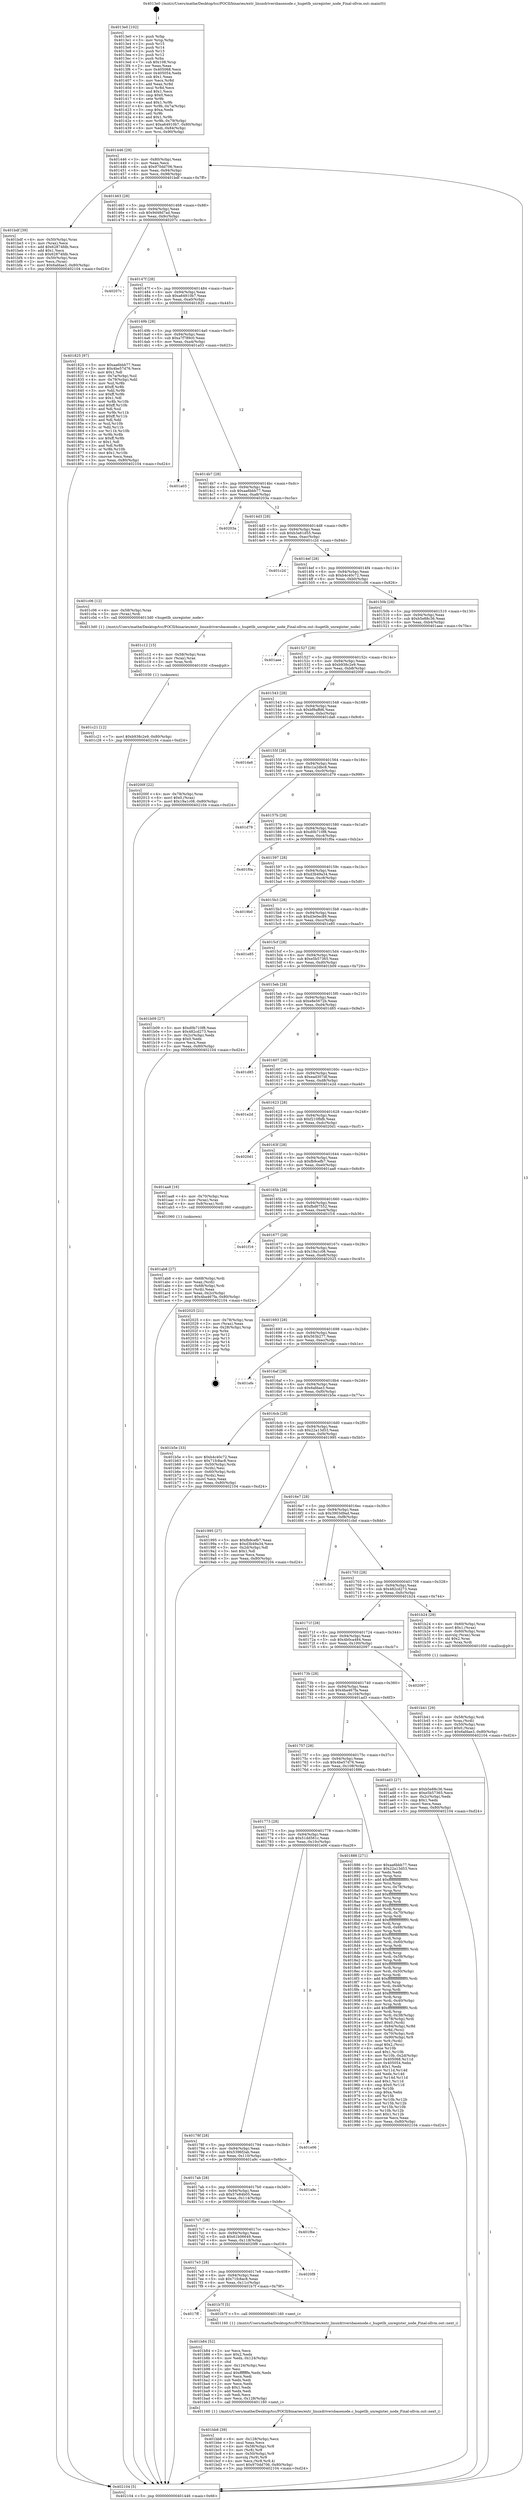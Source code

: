 digraph "0x4013e0" {
  label = "0x4013e0 (/mnt/c/Users/mathe/Desktop/tcc/POCII/binaries/extr_linuxdriversbasenode.c_hugetlb_unregister_node_Final-ollvm.out::main(0))"
  labelloc = "t"
  node[shape=record]

  Entry [label="",width=0.3,height=0.3,shape=circle,fillcolor=black,style=filled]
  "0x401446" [label="{
     0x401446 [29]\l
     | [instrs]\l
     &nbsp;&nbsp;0x401446 \<+3\>: mov -0x80(%rbp),%eax\l
     &nbsp;&nbsp;0x401449 \<+2\>: mov %eax,%ecx\l
     &nbsp;&nbsp;0x40144b \<+6\>: sub $0x970dd706,%ecx\l
     &nbsp;&nbsp;0x401451 \<+6\>: mov %eax,-0x94(%rbp)\l
     &nbsp;&nbsp;0x401457 \<+6\>: mov %ecx,-0x98(%rbp)\l
     &nbsp;&nbsp;0x40145d \<+6\>: je 0000000000401bdf \<main+0x7ff\>\l
  }"]
  "0x401bdf" [label="{
     0x401bdf [39]\l
     | [instrs]\l
     &nbsp;&nbsp;0x401bdf \<+4\>: mov -0x50(%rbp),%rax\l
     &nbsp;&nbsp;0x401be3 \<+2\>: mov (%rax),%ecx\l
     &nbsp;&nbsp;0x401be5 \<+6\>: add $0x62874fdb,%ecx\l
     &nbsp;&nbsp;0x401beb \<+3\>: add $0x1,%ecx\l
     &nbsp;&nbsp;0x401bee \<+6\>: sub $0x62874fdb,%ecx\l
     &nbsp;&nbsp;0x401bf4 \<+4\>: mov -0x50(%rbp),%rax\l
     &nbsp;&nbsp;0x401bf8 \<+2\>: mov %ecx,(%rax)\l
     &nbsp;&nbsp;0x401bfa \<+7\>: movl $0x6afdae3,-0x80(%rbp)\l
     &nbsp;&nbsp;0x401c01 \<+5\>: jmp 0000000000402104 \<main+0xd24\>\l
  }"]
  "0x401463" [label="{
     0x401463 [28]\l
     | [instrs]\l
     &nbsp;&nbsp;0x401463 \<+5\>: jmp 0000000000401468 \<main+0x88\>\l
     &nbsp;&nbsp;0x401468 \<+6\>: mov -0x94(%rbp),%eax\l
     &nbsp;&nbsp;0x40146e \<+5\>: sub $0x9d48d7ad,%eax\l
     &nbsp;&nbsp;0x401473 \<+6\>: mov %eax,-0x9c(%rbp)\l
     &nbsp;&nbsp;0x401479 \<+6\>: je 000000000040207c \<main+0xc9c\>\l
  }"]
  Exit [label="",width=0.3,height=0.3,shape=circle,fillcolor=black,style=filled,peripheries=2]
  "0x40207c" [label="{
     0x40207c\l
  }", style=dashed]
  "0x40147f" [label="{
     0x40147f [28]\l
     | [instrs]\l
     &nbsp;&nbsp;0x40147f \<+5\>: jmp 0000000000401484 \<main+0xa4\>\l
     &nbsp;&nbsp;0x401484 \<+6\>: mov -0x94(%rbp),%eax\l
     &nbsp;&nbsp;0x40148a \<+5\>: sub $0xa64910b7,%eax\l
     &nbsp;&nbsp;0x40148f \<+6\>: mov %eax,-0xa0(%rbp)\l
     &nbsp;&nbsp;0x401495 \<+6\>: je 0000000000401825 \<main+0x445\>\l
  }"]
  "0x401c21" [label="{
     0x401c21 [12]\l
     | [instrs]\l
     &nbsp;&nbsp;0x401c21 \<+7\>: movl $0xb938c2e9,-0x80(%rbp)\l
     &nbsp;&nbsp;0x401c28 \<+5\>: jmp 0000000000402104 \<main+0xd24\>\l
  }"]
  "0x401825" [label="{
     0x401825 [97]\l
     | [instrs]\l
     &nbsp;&nbsp;0x401825 \<+5\>: mov $0xaa6bbb77,%eax\l
     &nbsp;&nbsp;0x40182a \<+5\>: mov $0x4be57d76,%ecx\l
     &nbsp;&nbsp;0x40182f \<+2\>: mov $0x1,%dl\l
     &nbsp;&nbsp;0x401831 \<+4\>: mov -0x7a(%rbp),%sil\l
     &nbsp;&nbsp;0x401835 \<+4\>: mov -0x79(%rbp),%dil\l
     &nbsp;&nbsp;0x401839 \<+3\>: mov %sil,%r8b\l
     &nbsp;&nbsp;0x40183c \<+4\>: xor $0xff,%r8b\l
     &nbsp;&nbsp;0x401840 \<+3\>: mov %dil,%r9b\l
     &nbsp;&nbsp;0x401843 \<+4\>: xor $0xff,%r9b\l
     &nbsp;&nbsp;0x401847 \<+3\>: xor $0x1,%dl\l
     &nbsp;&nbsp;0x40184a \<+3\>: mov %r8b,%r10b\l
     &nbsp;&nbsp;0x40184d \<+4\>: and $0xff,%r10b\l
     &nbsp;&nbsp;0x401851 \<+3\>: and %dl,%sil\l
     &nbsp;&nbsp;0x401854 \<+3\>: mov %r9b,%r11b\l
     &nbsp;&nbsp;0x401857 \<+4\>: and $0xff,%r11b\l
     &nbsp;&nbsp;0x40185b \<+3\>: and %dl,%dil\l
     &nbsp;&nbsp;0x40185e \<+3\>: or %sil,%r10b\l
     &nbsp;&nbsp;0x401861 \<+3\>: or %dil,%r11b\l
     &nbsp;&nbsp;0x401864 \<+3\>: xor %r11b,%r10b\l
     &nbsp;&nbsp;0x401867 \<+3\>: or %r9b,%r8b\l
     &nbsp;&nbsp;0x40186a \<+4\>: xor $0xff,%r8b\l
     &nbsp;&nbsp;0x40186e \<+3\>: or $0x1,%dl\l
     &nbsp;&nbsp;0x401871 \<+3\>: and %dl,%r8b\l
     &nbsp;&nbsp;0x401874 \<+3\>: or %r8b,%r10b\l
     &nbsp;&nbsp;0x401877 \<+4\>: test $0x1,%r10b\l
     &nbsp;&nbsp;0x40187b \<+3\>: cmovne %ecx,%eax\l
     &nbsp;&nbsp;0x40187e \<+3\>: mov %eax,-0x80(%rbp)\l
     &nbsp;&nbsp;0x401881 \<+5\>: jmp 0000000000402104 \<main+0xd24\>\l
  }"]
  "0x40149b" [label="{
     0x40149b [28]\l
     | [instrs]\l
     &nbsp;&nbsp;0x40149b \<+5\>: jmp 00000000004014a0 \<main+0xc0\>\l
     &nbsp;&nbsp;0x4014a0 \<+6\>: mov -0x94(%rbp),%eax\l
     &nbsp;&nbsp;0x4014a6 \<+5\>: sub $0xa7f789c0,%eax\l
     &nbsp;&nbsp;0x4014ab \<+6\>: mov %eax,-0xa4(%rbp)\l
     &nbsp;&nbsp;0x4014b1 \<+6\>: je 0000000000401a03 \<main+0x623\>\l
  }"]
  "0x402104" [label="{
     0x402104 [5]\l
     | [instrs]\l
     &nbsp;&nbsp;0x402104 \<+5\>: jmp 0000000000401446 \<main+0x66\>\l
  }"]
  "0x4013e0" [label="{
     0x4013e0 [102]\l
     | [instrs]\l
     &nbsp;&nbsp;0x4013e0 \<+1\>: push %rbp\l
     &nbsp;&nbsp;0x4013e1 \<+3\>: mov %rsp,%rbp\l
     &nbsp;&nbsp;0x4013e4 \<+2\>: push %r15\l
     &nbsp;&nbsp;0x4013e6 \<+2\>: push %r14\l
     &nbsp;&nbsp;0x4013e8 \<+2\>: push %r13\l
     &nbsp;&nbsp;0x4013ea \<+2\>: push %r12\l
     &nbsp;&nbsp;0x4013ec \<+1\>: push %rbx\l
     &nbsp;&nbsp;0x4013ed \<+7\>: sub $0x108,%rsp\l
     &nbsp;&nbsp;0x4013f4 \<+2\>: xor %eax,%eax\l
     &nbsp;&nbsp;0x4013f6 \<+7\>: mov 0x405068,%ecx\l
     &nbsp;&nbsp;0x4013fd \<+7\>: mov 0x405054,%edx\l
     &nbsp;&nbsp;0x401404 \<+3\>: sub $0x1,%eax\l
     &nbsp;&nbsp;0x401407 \<+3\>: mov %ecx,%r8d\l
     &nbsp;&nbsp;0x40140a \<+3\>: add %eax,%r8d\l
     &nbsp;&nbsp;0x40140d \<+4\>: imul %r8d,%ecx\l
     &nbsp;&nbsp;0x401411 \<+3\>: and $0x1,%ecx\l
     &nbsp;&nbsp;0x401414 \<+3\>: cmp $0x0,%ecx\l
     &nbsp;&nbsp;0x401417 \<+4\>: sete %r9b\l
     &nbsp;&nbsp;0x40141b \<+4\>: and $0x1,%r9b\l
     &nbsp;&nbsp;0x40141f \<+4\>: mov %r9b,-0x7a(%rbp)\l
     &nbsp;&nbsp;0x401423 \<+3\>: cmp $0xa,%edx\l
     &nbsp;&nbsp;0x401426 \<+4\>: setl %r9b\l
     &nbsp;&nbsp;0x40142a \<+4\>: and $0x1,%r9b\l
     &nbsp;&nbsp;0x40142e \<+4\>: mov %r9b,-0x79(%rbp)\l
     &nbsp;&nbsp;0x401432 \<+7\>: movl $0xa64910b7,-0x80(%rbp)\l
     &nbsp;&nbsp;0x401439 \<+6\>: mov %edi,-0x84(%rbp)\l
     &nbsp;&nbsp;0x40143f \<+7\>: mov %rsi,-0x90(%rbp)\l
  }"]
  "0x401c12" [label="{
     0x401c12 [15]\l
     | [instrs]\l
     &nbsp;&nbsp;0x401c12 \<+4\>: mov -0x58(%rbp),%rax\l
     &nbsp;&nbsp;0x401c16 \<+3\>: mov (%rax),%rax\l
     &nbsp;&nbsp;0x401c19 \<+3\>: mov %rax,%rdi\l
     &nbsp;&nbsp;0x401c1c \<+5\>: call 0000000000401030 \<free@plt\>\l
     | [calls]\l
     &nbsp;&nbsp;0x401030 \{1\} (unknown)\l
  }"]
  "0x401a03" [label="{
     0x401a03\l
  }", style=dashed]
  "0x4014b7" [label="{
     0x4014b7 [28]\l
     | [instrs]\l
     &nbsp;&nbsp;0x4014b7 \<+5\>: jmp 00000000004014bc \<main+0xdc\>\l
     &nbsp;&nbsp;0x4014bc \<+6\>: mov -0x94(%rbp),%eax\l
     &nbsp;&nbsp;0x4014c2 \<+5\>: sub $0xaa6bbb77,%eax\l
     &nbsp;&nbsp;0x4014c7 \<+6\>: mov %eax,-0xa8(%rbp)\l
     &nbsp;&nbsp;0x4014cd \<+6\>: je 000000000040203a \<main+0xc5a\>\l
  }"]
  "0x401bb8" [label="{
     0x401bb8 [39]\l
     | [instrs]\l
     &nbsp;&nbsp;0x401bb8 \<+6\>: mov -0x128(%rbp),%ecx\l
     &nbsp;&nbsp;0x401bbe \<+3\>: imul %eax,%ecx\l
     &nbsp;&nbsp;0x401bc1 \<+4\>: mov -0x58(%rbp),%r8\l
     &nbsp;&nbsp;0x401bc5 \<+3\>: mov (%r8),%r8\l
     &nbsp;&nbsp;0x401bc8 \<+4\>: mov -0x50(%rbp),%r9\l
     &nbsp;&nbsp;0x401bcc \<+3\>: movslq (%r9),%r9\l
     &nbsp;&nbsp;0x401bcf \<+4\>: mov %ecx,(%r8,%r9,4)\l
     &nbsp;&nbsp;0x401bd3 \<+7\>: movl $0x970dd706,-0x80(%rbp)\l
     &nbsp;&nbsp;0x401bda \<+5\>: jmp 0000000000402104 \<main+0xd24\>\l
  }"]
  "0x40203a" [label="{
     0x40203a\l
  }", style=dashed]
  "0x4014d3" [label="{
     0x4014d3 [28]\l
     | [instrs]\l
     &nbsp;&nbsp;0x4014d3 \<+5\>: jmp 00000000004014d8 \<main+0xf8\>\l
     &nbsp;&nbsp;0x4014d8 \<+6\>: mov -0x94(%rbp),%eax\l
     &nbsp;&nbsp;0x4014de \<+5\>: sub $0xb3a61d55,%eax\l
     &nbsp;&nbsp;0x4014e3 \<+6\>: mov %eax,-0xac(%rbp)\l
     &nbsp;&nbsp;0x4014e9 \<+6\>: je 0000000000401c2d \<main+0x84d\>\l
  }"]
  "0x401b84" [label="{
     0x401b84 [52]\l
     | [instrs]\l
     &nbsp;&nbsp;0x401b84 \<+2\>: xor %ecx,%ecx\l
     &nbsp;&nbsp;0x401b86 \<+5\>: mov $0x2,%edx\l
     &nbsp;&nbsp;0x401b8b \<+6\>: mov %edx,-0x124(%rbp)\l
     &nbsp;&nbsp;0x401b91 \<+1\>: cltd\l
     &nbsp;&nbsp;0x401b92 \<+6\>: mov -0x124(%rbp),%esi\l
     &nbsp;&nbsp;0x401b98 \<+2\>: idiv %esi\l
     &nbsp;&nbsp;0x401b9a \<+6\>: imul $0xfffffffe,%edx,%edx\l
     &nbsp;&nbsp;0x401ba0 \<+2\>: mov %ecx,%edi\l
     &nbsp;&nbsp;0x401ba2 \<+2\>: sub %edx,%edi\l
     &nbsp;&nbsp;0x401ba4 \<+2\>: mov %ecx,%edx\l
     &nbsp;&nbsp;0x401ba6 \<+3\>: sub $0x1,%edx\l
     &nbsp;&nbsp;0x401ba9 \<+2\>: add %edx,%edi\l
     &nbsp;&nbsp;0x401bab \<+2\>: sub %edi,%ecx\l
     &nbsp;&nbsp;0x401bad \<+6\>: mov %ecx,-0x128(%rbp)\l
     &nbsp;&nbsp;0x401bb3 \<+5\>: call 0000000000401160 \<next_i\>\l
     | [calls]\l
     &nbsp;&nbsp;0x401160 \{1\} (/mnt/c/Users/mathe/Desktop/tcc/POCII/binaries/extr_linuxdriversbasenode.c_hugetlb_unregister_node_Final-ollvm.out::next_i)\l
  }"]
  "0x401c2d" [label="{
     0x401c2d\l
  }", style=dashed]
  "0x4014ef" [label="{
     0x4014ef [28]\l
     | [instrs]\l
     &nbsp;&nbsp;0x4014ef \<+5\>: jmp 00000000004014f4 \<main+0x114\>\l
     &nbsp;&nbsp;0x4014f4 \<+6\>: mov -0x94(%rbp),%eax\l
     &nbsp;&nbsp;0x4014fa \<+5\>: sub $0xb4c40c72,%eax\l
     &nbsp;&nbsp;0x4014ff \<+6\>: mov %eax,-0xb0(%rbp)\l
     &nbsp;&nbsp;0x401505 \<+6\>: je 0000000000401c06 \<main+0x826\>\l
  }"]
  "0x4017ff" [label="{
     0x4017ff\l
  }", style=dashed]
  "0x401c06" [label="{
     0x401c06 [12]\l
     | [instrs]\l
     &nbsp;&nbsp;0x401c06 \<+4\>: mov -0x58(%rbp),%rax\l
     &nbsp;&nbsp;0x401c0a \<+3\>: mov (%rax),%rdi\l
     &nbsp;&nbsp;0x401c0d \<+5\>: call 00000000004013d0 \<hugetlb_unregister_node\>\l
     | [calls]\l
     &nbsp;&nbsp;0x4013d0 \{1\} (/mnt/c/Users/mathe/Desktop/tcc/POCII/binaries/extr_linuxdriversbasenode.c_hugetlb_unregister_node_Final-ollvm.out::hugetlb_unregister_node)\l
  }"]
  "0x40150b" [label="{
     0x40150b [28]\l
     | [instrs]\l
     &nbsp;&nbsp;0x40150b \<+5\>: jmp 0000000000401510 \<main+0x130\>\l
     &nbsp;&nbsp;0x401510 \<+6\>: mov -0x94(%rbp),%eax\l
     &nbsp;&nbsp;0x401516 \<+5\>: sub $0xb5e88c36,%eax\l
     &nbsp;&nbsp;0x40151b \<+6\>: mov %eax,-0xb4(%rbp)\l
     &nbsp;&nbsp;0x401521 \<+6\>: je 0000000000401aee \<main+0x70e\>\l
  }"]
  "0x401b7f" [label="{
     0x401b7f [5]\l
     | [instrs]\l
     &nbsp;&nbsp;0x401b7f \<+5\>: call 0000000000401160 \<next_i\>\l
     | [calls]\l
     &nbsp;&nbsp;0x401160 \{1\} (/mnt/c/Users/mathe/Desktop/tcc/POCII/binaries/extr_linuxdriversbasenode.c_hugetlb_unregister_node_Final-ollvm.out::next_i)\l
  }"]
  "0x401aee" [label="{
     0x401aee\l
  }", style=dashed]
  "0x401527" [label="{
     0x401527 [28]\l
     | [instrs]\l
     &nbsp;&nbsp;0x401527 \<+5\>: jmp 000000000040152c \<main+0x14c\>\l
     &nbsp;&nbsp;0x40152c \<+6\>: mov -0x94(%rbp),%eax\l
     &nbsp;&nbsp;0x401532 \<+5\>: sub $0xb938c2e9,%eax\l
     &nbsp;&nbsp;0x401537 \<+6\>: mov %eax,-0xb8(%rbp)\l
     &nbsp;&nbsp;0x40153d \<+6\>: je 000000000040200f \<main+0xc2f\>\l
  }"]
  "0x4017e3" [label="{
     0x4017e3 [28]\l
     | [instrs]\l
     &nbsp;&nbsp;0x4017e3 \<+5\>: jmp 00000000004017e8 \<main+0x408\>\l
     &nbsp;&nbsp;0x4017e8 \<+6\>: mov -0x94(%rbp),%eax\l
     &nbsp;&nbsp;0x4017ee \<+5\>: sub $0x71fc8ac8,%eax\l
     &nbsp;&nbsp;0x4017f3 \<+6\>: mov %eax,-0x11c(%rbp)\l
     &nbsp;&nbsp;0x4017f9 \<+6\>: je 0000000000401b7f \<main+0x79f\>\l
  }"]
  "0x40200f" [label="{
     0x40200f [22]\l
     | [instrs]\l
     &nbsp;&nbsp;0x40200f \<+4\>: mov -0x78(%rbp),%rax\l
     &nbsp;&nbsp;0x402013 \<+6\>: movl $0x0,(%rax)\l
     &nbsp;&nbsp;0x402019 \<+7\>: movl $0x19a1c08,-0x80(%rbp)\l
     &nbsp;&nbsp;0x402020 \<+5\>: jmp 0000000000402104 \<main+0xd24\>\l
  }"]
  "0x401543" [label="{
     0x401543 [28]\l
     | [instrs]\l
     &nbsp;&nbsp;0x401543 \<+5\>: jmp 0000000000401548 \<main+0x168\>\l
     &nbsp;&nbsp;0x401548 \<+6\>: mov -0x94(%rbp),%eax\l
     &nbsp;&nbsp;0x40154e \<+5\>: sub $0xbf9affd6,%eax\l
     &nbsp;&nbsp;0x401553 \<+6\>: mov %eax,-0xbc(%rbp)\l
     &nbsp;&nbsp;0x401559 \<+6\>: je 0000000000401da6 \<main+0x9c6\>\l
  }"]
  "0x4020f8" [label="{
     0x4020f8\l
  }", style=dashed]
  "0x401da6" [label="{
     0x401da6\l
  }", style=dashed]
  "0x40155f" [label="{
     0x40155f [28]\l
     | [instrs]\l
     &nbsp;&nbsp;0x40155f \<+5\>: jmp 0000000000401564 \<main+0x184\>\l
     &nbsp;&nbsp;0x401564 \<+6\>: mov -0x94(%rbp),%eax\l
     &nbsp;&nbsp;0x40156a \<+5\>: sub $0xc1a2dbc8,%eax\l
     &nbsp;&nbsp;0x40156f \<+6\>: mov %eax,-0xc0(%rbp)\l
     &nbsp;&nbsp;0x401575 \<+6\>: je 0000000000401d79 \<main+0x999\>\l
  }"]
  "0x4017c7" [label="{
     0x4017c7 [28]\l
     | [instrs]\l
     &nbsp;&nbsp;0x4017c7 \<+5\>: jmp 00000000004017cc \<main+0x3ec\>\l
     &nbsp;&nbsp;0x4017cc \<+6\>: mov -0x94(%rbp),%eax\l
     &nbsp;&nbsp;0x4017d2 \<+5\>: sub $0x61b06649,%eax\l
     &nbsp;&nbsp;0x4017d7 \<+6\>: mov %eax,-0x118(%rbp)\l
     &nbsp;&nbsp;0x4017dd \<+6\>: je 00000000004020f8 \<main+0xd18\>\l
  }"]
  "0x401d79" [label="{
     0x401d79\l
  }", style=dashed]
  "0x40157b" [label="{
     0x40157b [28]\l
     | [instrs]\l
     &nbsp;&nbsp;0x40157b \<+5\>: jmp 0000000000401580 \<main+0x1a0\>\l
     &nbsp;&nbsp;0x401580 \<+6\>: mov -0x94(%rbp),%eax\l
     &nbsp;&nbsp;0x401586 \<+5\>: sub $0xd0b710f8,%eax\l
     &nbsp;&nbsp;0x40158b \<+6\>: mov %eax,-0xc4(%rbp)\l
     &nbsp;&nbsp;0x401591 \<+6\>: je 0000000000401f0a \<main+0xb2a\>\l
  }"]
  "0x401f6e" [label="{
     0x401f6e\l
  }", style=dashed]
  "0x401f0a" [label="{
     0x401f0a\l
  }", style=dashed]
  "0x401597" [label="{
     0x401597 [28]\l
     | [instrs]\l
     &nbsp;&nbsp;0x401597 \<+5\>: jmp 000000000040159c \<main+0x1bc\>\l
     &nbsp;&nbsp;0x40159c \<+6\>: mov -0x94(%rbp),%eax\l
     &nbsp;&nbsp;0x4015a2 \<+5\>: sub $0xd3b49a34,%eax\l
     &nbsp;&nbsp;0x4015a7 \<+6\>: mov %eax,-0xc8(%rbp)\l
     &nbsp;&nbsp;0x4015ad \<+6\>: je 00000000004019b0 \<main+0x5d0\>\l
  }"]
  "0x4017ab" [label="{
     0x4017ab [28]\l
     | [instrs]\l
     &nbsp;&nbsp;0x4017ab \<+5\>: jmp 00000000004017b0 \<main+0x3d0\>\l
     &nbsp;&nbsp;0x4017b0 \<+6\>: mov -0x94(%rbp),%eax\l
     &nbsp;&nbsp;0x4017b6 \<+5\>: sub $0x57e84b05,%eax\l
     &nbsp;&nbsp;0x4017bb \<+6\>: mov %eax,-0x114(%rbp)\l
     &nbsp;&nbsp;0x4017c1 \<+6\>: je 0000000000401f6e \<main+0xb8e\>\l
  }"]
  "0x4019b0" [label="{
     0x4019b0\l
  }", style=dashed]
  "0x4015b3" [label="{
     0x4015b3 [28]\l
     | [instrs]\l
     &nbsp;&nbsp;0x4015b3 \<+5\>: jmp 00000000004015b8 \<main+0x1d8\>\l
     &nbsp;&nbsp;0x4015b8 \<+6\>: mov -0x94(%rbp),%eax\l
     &nbsp;&nbsp;0x4015be \<+5\>: sub $0xd3e0ec89,%eax\l
     &nbsp;&nbsp;0x4015c3 \<+6\>: mov %eax,-0xcc(%rbp)\l
     &nbsp;&nbsp;0x4015c9 \<+6\>: je 0000000000401e85 \<main+0xaa5\>\l
  }"]
  "0x401a9c" [label="{
     0x401a9c\l
  }", style=dashed]
  "0x401e85" [label="{
     0x401e85\l
  }", style=dashed]
  "0x4015cf" [label="{
     0x4015cf [28]\l
     | [instrs]\l
     &nbsp;&nbsp;0x4015cf \<+5\>: jmp 00000000004015d4 \<main+0x1f4\>\l
     &nbsp;&nbsp;0x4015d4 \<+6\>: mov -0x94(%rbp),%eax\l
     &nbsp;&nbsp;0x4015da \<+5\>: sub $0xe5b57365,%eax\l
     &nbsp;&nbsp;0x4015df \<+6\>: mov %eax,-0xd0(%rbp)\l
     &nbsp;&nbsp;0x4015e5 \<+6\>: je 0000000000401b09 \<main+0x729\>\l
  }"]
  "0x40178f" [label="{
     0x40178f [28]\l
     | [instrs]\l
     &nbsp;&nbsp;0x40178f \<+5\>: jmp 0000000000401794 \<main+0x3b4\>\l
     &nbsp;&nbsp;0x401794 \<+6\>: mov -0x94(%rbp),%eax\l
     &nbsp;&nbsp;0x40179a \<+5\>: sub $0x5396f2ab,%eax\l
     &nbsp;&nbsp;0x40179f \<+6\>: mov %eax,-0x110(%rbp)\l
     &nbsp;&nbsp;0x4017a5 \<+6\>: je 0000000000401a9c \<main+0x6bc\>\l
  }"]
  "0x401b09" [label="{
     0x401b09 [27]\l
     | [instrs]\l
     &nbsp;&nbsp;0x401b09 \<+5\>: mov $0xd0b710f8,%eax\l
     &nbsp;&nbsp;0x401b0e \<+5\>: mov $0x482cd273,%ecx\l
     &nbsp;&nbsp;0x401b13 \<+3\>: mov -0x2c(%rbp),%edx\l
     &nbsp;&nbsp;0x401b16 \<+3\>: cmp $0x0,%edx\l
     &nbsp;&nbsp;0x401b19 \<+3\>: cmove %ecx,%eax\l
     &nbsp;&nbsp;0x401b1c \<+3\>: mov %eax,-0x80(%rbp)\l
     &nbsp;&nbsp;0x401b1f \<+5\>: jmp 0000000000402104 \<main+0xd24\>\l
  }"]
  "0x4015eb" [label="{
     0x4015eb [28]\l
     | [instrs]\l
     &nbsp;&nbsp;0x4015eb \<+5\>: jmp 00000000004015f0 \<main+0x210\>\l
     &nbsp;&nbsp;0x4015f0 \<+6\>: mov -0x94(%rbp),%eax\l
     &nbsp;&nbsp;0x4015f6 \<+5\>: sub $0xe8e5672b,%eax\l
     &nbsp;&nbsp;0x4015fb \<+6\>: mov %eax,-0xd4(%rbp)\l
     &nbsp;&nbsp;0x401601 \<+6\>: je 0000000000401d85 \<main+0x9a5\>\l
  }"]
  "0x401e06" [label="{
     0x401e06\l
  }", style=dashed]
  "0x401d85" [label="{
     0x401d85\l
  }", style=dashed]
  "0x401607" [label="{
     0x401607 [28]\l
     | [instrs]\l
     &nbsp;&nbsp;0x401607 \<+5\>: jmp 000000000040160c \<main+0x22c\>\l
     &nbsp;&nbsp;0x40160c \<+6\>: mov -0x94(%rbp),%eax\l
     &nbsp;&nbsp;0x401612 \<+5\>: sub $0xead307df,%eax\l
     &nbsp;&nbsp;0x401617 \<+6\>: mov %eax,-0xd8(%rbp)\l
     &nbsp;&nbsp;0x40161d \<+6\>: je 0000000000401e2d \<main+0xa4d\>\l
  }"]
  "0x401b41" [label="{
     0x401b41 [29]\l
     | [instrs]\l
     &nbsp;&nbsp;0x401b41 \<+4\>: mov -0x58(%rbp),%rdi\l
     &nbsp;&nbsp;0x401b45 \<+3\>: mov %rax,(%rdi)\l
     &nbsp;&nbsp;0x401b48 \<+4\>: mov -0x50(%rbp),%rax\l
     &nbsp;&nbsp;0x401b4c \<+6\>: movl $0x0,(%rax)\l
     &nbsp;&nbsp;0x401b52 \<+7\>: movl $0x6afdae3,-0x80(%rbp)\l
     &nbsp;&nbsp;0x401b59 \<+5\>: jmp 0000000000402104 \<main+0xd24\>\l
  }"]
  "0x401e2d" [label="{
     0x401e2d\l
  }", style=dashed]
  "0x401623" [label="{
     0x401623 [28]\l
     | [instrs]\l
     &nbsp;&nbsp;0x401623 \<+5\>: jmp 0000000000401628 \<main+0x248\>\l
     &nbsp;&nbsp;0x401628 \<+6\>: mov -0x94(%rbp),%eax\l
     &nbsp;&nbsp;0x40162e \<+5\>: sub $0xf210fbfb,%eax\l
     &nbsp;&nbsp;0x401633 \<+6\>: mov %eax,-0xdc(%rbp)\l
     &nbsp;&nbsp;0x401639 \<+6\>: je 00000000004020d1 \<main+0xcf1\>\l
  }"]
  "0x401ab8" [label="{
     0x401ab8 [27]\l
     | [instrs]\l
     &nbsp;&nbsp;0x401ab8 \<+4\>: mov -0x68(%rbp),%rdi\l
     &nbsp;&nbsp;0x401abc \<+2\>: mov %eax,(%rdi)\l
     &nbsp;&nbsp;0x401abe \<+4\>: mov -0x68(%rbp),%rdi\l
     &nbsp;&nbsp;0x401ac2 \<+2\>: mov (%rdi),%eax\l
     &nbsp;&nbsp;0x401ac4 \<+3\>: mov %eax,-0x2c(%rbp)\l
     &nbsp;&nbsp;0x401ac7 \<+7\>: movl $0x4ba467fa,-0x80(%rbp)\l
     &nbsp;&nbsp;0x401ace \<+5\>: jmp 0000000000402104 \<main+0xd24\>\l
  }"]
  "0x4020d1" [label="{
     0x4020d1\l
  }", style=dashed]
  "0x40163f" [label="{
     0x40163f [28]\l
     | [instrs]\l
     &nbsp;&nbsp;0x40163f \<+5\>: jmp 0000000000401644 \<main+0x264\>\l
     &nbsp;&nbsp;0x401644 \<+6\>: mov -0x94(%rbp),%eax\l
     &nbsp;&nbsp;0x40164a \<+5\>: sub $0xfb9cefb7,%eax\l
     &nbsp;&nbsp;0x40164f \<+6\>: mov %eax,-0xe0(%rbp)\l
     &nbsp;&nbsp;0x401655 \<+6\>: je 0000000000401aa8 \<main+0x6c8\>\l
  }"]
  "0x401773" [label="{
     0x401773 [28]\l
     | [instrs]\l
     &nbsp;&nbsp;0x401773 \<+5\>: jmp 0000000000401778 \<main+0x398\>\l
     &nbsp;&nbsp;0x401778 \<+6\>: mov -0x94(%rbp),%eax\l
     &nbsp;&nbsp;0x40177e \<+5\>: sub $0x51dd561c,%eax\l
     &nbsp;&nbsp;0x401783 \<+6\>: mov %eax,-0x10c(%rbp)\l
     &nbsp;&nbsp;0x401789 \<+6\>: je 0000000000401e06 \<main+0xa26\>\l
  }"]
  "0x401aa8" [label="{
     0x401aa8 [16]\l
     | [instrs]\l
     &nbsp;&nbsp;0x401aa8 \<+4\>: mov -0x70(%rbp),%rax\l
     &nbsp;&nbsp;0x401aac \<+3\>: mov (%rax),%rax\l
     &nbsp;&nbsp;0x401aaf \<+4\>: mov 0x8(%rax),%rdi\l
     &nbsp;&nbsp;0x401ab3 \<+5\>: call 0000000000401060 \<atoi@plt\>\l
     | [calls]\l
     &nbsp;&nbsp;0x401060 \{1\} (unknown)\l
  }"]
  "0x40165b" [label="{
     0x40165b [28]\l
     | [instrs]\l
     &nbsp;&nbsp;0x40165b \<+5\>: jmp 0000000000401660 \<main+0x280\>\l
     &nbsp;&nbsp;0x401660 \<+6\>: mov -0x94(%rbp),%eax\l
     &nbsp;&nbsp;0x401666 \<+5\>: sub $0xfbd67552,%eax\l
     &nbsp;&nbsp;0x40166b \<+6\>: mov %eax,-0xe4(%rbp)\l
     &nbsp;&nbsp;0x401671 \<+6\>: je 0000000000401f16 \<main+0xb36\>\l
  }"]
  "0x401886" [label="{
     0x401886 [271]\l
     | [instrs]\l
     &nbsp;&nbsp;0x401886 \<+5\>: mov $0xaa6bbb77,%eax\l
     &nbsp;&nbsp;0x40188b \<+5\>: mov $0x22a13d53,%ecx\l
     &nbsp;&nbsp;0x401890 \<+2\>: xor %edx,%edx\l
     &nbsp;&nbsp;0x401892 \<+3\>: mov %rsp,%rsi\l
     &nbsp;&nbsp;0x401895 \<+4\>: add $0xfffffffffffffff0,%rsi\l
     &nbsp;&nbsp;0x401899 \<+3\>: mov %rsi,%rsp\l
     &nbsp;&nbsp;0x40189c \<+4\>: mov %rsi,-0x78(%rbp)\l
     &nbsp;&nbsp;0x4018a0 \<+3\>: mov %rsp,%rsi\l
     &nbsp;&nbsp;0x4018a3 \<+4\>: add $0xfffffffffffffff0,%rsi\l
     &nbsp;&nbsp;0x4018a7 \<+3\>: mov %rsi,%rsp\l
     &nbsp;&nbsp;0x4018aa \<+3\>: mov %rsp,%rdi\l
     &nbsp;&nbsp;0x4018ad \<+4\>: add $0xfffffffffffffff0,%rdi\l
     &nbsp;&nbsp;0x4018b1 \<+3\>: mov %rdi,%rsp\l
     &nbsp;&nbsp;0x4018b4 \<+4\>: mov %rdi,-0x70(%rbp)\l
     &nbsp;&nbsp;0x4018b8 \<+3\>: mov %rsp,%rdi\l
     &nbsp;&nbsp;0x4018bb \<+4\>: add $0xfffffffffffffff0,%rdi\l
     &nbsp;&nbsp;0x4018bf \<+3\>: mov %rdi,%rsp\l
     &nbsp;&nbsp;0x4018c2 \<+4\>: mov %rdi,-0x68(%rbp)\l
     &nbsp;&nbsp;0x4018c6 \<+3\>: mov %rsp,%rdi\l
     &nbsp;&nbsp;0x4018c9 \<+4\>: add $0xfffffffffffffff0,%rdi\l
     &nbsp;&nbsp;0x4018cd \<+3\>: mov %rdi,%rsp\l
     &nbsp;&nbsp;0x4018d0 \<+4\>: mov %rdi,-0x60(%rbp)\l
     &nbsp;&nbsp;0x4018d4 \<+3\>: mov %rsp,%rdi\l
     &nbsp;&nbsp;0x4018d7 \<+4\>: add $0xfffffffffffffff0,%rdi\l
     &nbsp;&nbsp;0x4018db \<+3\>: mov %rdi,%rsp\l
     &nbsp;&nbsp;0x4018de \<+4\>: mov %rdi,-0x58(%rbp)\l
     &nbsp;&nbsp;0x4018e2 \<+3\>: mov %rsp,%rdi\l
     &nbsp;&nbsp;0x4018e5 \<+4\>: add $0xfffffffffffffff0,%rdi\l
     &nbsp;&nbsp;0x4018e9 \<+3\>: mov %rdi,%rsp\l
     &nbsp;&nbsp;0x4018ec \<+4\>: mov %rdi,-0x50(%rbp)\l
     &nbsp;&nbsp;0x4018f0 \<+3\>: mov %rsp,%rdi\l
     &nbsp;&nbsp;0x4018f3 \<+4\>: add $0xfffffffffffffff0,%rdi\l
     &nbsp;&nbsp;0x4018f7 \<+3\>: mov %rdi,%rsp\l
     &nbsp;&nbsp;0x4018fa \<+4\>: mov %rdi,-0x48(%rbp)\l
     &nbsp;&nbsp;0x4018fe \<+3\>: mov %rsp,%rdi\l
     &nbsp;&nbsp;0x401901 \<+4\>: add $0xfffffffffffffff0,%rdi\l
     &nbsp;&nbsp;0x401905 \<+3\>: mov %rdi,%rsp\l
     &nbsp;&nbsp;0x401908 \<+4\>: mov %rdi,-0x40(%rbp)\l
     &nbsp;&nbsp;0x40190c \<+3\>: mov %rsp,%rdi\l
     &nbsp;&nbsp;0x40190f \<+4\>: add $0xfffffffffffffff0,%rdi\l
     &nbsp;&nbsp;0x401913 \<+3\>: mov %rdi,%rsp\l
     &nbsp;&nbsp;0x401916 \<+4\>: mov %rdi,-0x38(%rbp)\l
     &nbsp;&nbsp;0x40191a \<+4\>: mov -0x78(%rbp),%rdi\l
     &nbsp;&nbsp;0x40191e \<+6\>: movl $0x0,(%rdi)\l
     &nbsp;&nbsp;0x401924 \<+7\>: mov -0x84(%rbp),%r8d\l
     &nbsp;&nbsp;0x40192b \<+3\>: mov %r8d,(%rsi)\l
     &nbsp;&nbsp;0x40192e \<+4\>: mov -0x70(%rbp),%rdi\l
     &nbsp;&nbsp;0x401932 \<+7\>: mov -0x90(%rbp),%r9\l
     &nbsp;&nbsp;0x401939 \<+3\>: mov %r9,(%rdi)\l
     &nbsp;&nbsp;0x40193c \<+3\>: cmpl $0x2,(%rsi)\l
     &nbsp;&nbsp;0x40193f \<+4\>: setne %r10b\l
     &nbsp;&nbsp;0x401943 \<+4\>: and $0x1,%r10b\l
     &nbsp;&nbsp;0x401947 \<+4\>: mov %r10b,-0x2d(%rbp)\l
     &nbsp;&nbsp;0x40194b \<+8\>: mov 0x405068,%r11d\l
     &nbsp;&nbsp;0x401953 \<+7\>: mov 0x405054,%ebx\l
     &nbsp;&nbsp;0x40195a \<+3\>: sub $0x1,%edx\l
     &nbsp;&nbsp;0x40195d \<+3\>: mov %r11d,%r14d\l
     &nbsp;&nbsp;0x401960 \<+3\>: add %edx,%r14d\l
     &nbsp;&nbsp;0x401963 \<+4\>: imul %r14d,%r11d\l
     &nbsp;&nbsp;0x401967 \<+4\>: and $0x1,%r11d\l
     &nbsp;&nbsp;0x40196b \<+4\>: cmp $0x0,%r11d\l
     &nbsp;&nbsp;0x40196f \<+4\>: sete %r10b\l
     &nbsp;&nbsp;0x401973 \<+3\>: cmp $0xa,%ebx\l
     &nbsp;&nbsp;0x401976 \<+4\>: setl %r15b\l
     &nbsp;&nbsp;0x40197a \<+3\>: mov %r10b,%r12b\l
     &nbsp;&nbsp;0x40197d \<+3\>: and %r15b,%r12b\l
     &nbsp;&nbsp;0x401980 \<+3\>: xor %r15b,%r10b\l
     &nbsp;&nbsp;0x401983 \<+3\>: or %r10b,%r12b\l
     &nbsp;&nbsp;0x401986 \<+4\>: test $0x1,%r12b\l
     &nbsp;&nbsp;0x40198a \<+3\>: cmovne %ecx,%eax\l
     &nbsp;&nbsp;0x40198d \<+3\>: mov %eax,-0x80(%rbp)\l
     &nbsp;&nbsp;0x401990 \<+5\>: jmp 0000000000402104 \<main+0xd24\>\l
  }"]
  "0x401f16" [label="{
     0x401f16\l
  }", style=dashed]
  "0x401677" [label="{
     0x401677 [28]\l
     | [instrs]\l
     &nbsp;&nbsp;0x401677 \<+5\>: jmp 000000000040167c \<main+0x29c\>\l
     &nbsp;&nbsp;0x40167c \<+6\>: mov -0x94(%rbp),%eax\l
     &nbsp;&nbsp;0x401682 \<+5\>: sub $0x19a1c08,%eax\l
     &nbsp;&nbsp;0x401687 \<+6\>: mov %eax,-0xe8(%rbp)\l
     &nbsp;&nbsp;0x40168d \<+6\>: je 0000000000402025 \<main+0xc45\>\l
  }"]
  "0x401757" [label="{
     0x401757 [28]\l
     | [instrs]\l
     &nbsp;&nbsp;0x401757 \<+5\>: jmp 000000000040175c \<main+0x37c\>\l
     &nbsp;&nbsp;0x40175c \<+6\>: mov -0x94(%rbp),%eax\l
     &nbsp;&nbsp;0x401762 \<+5\>: sub $0x4be57d76,%eax\l
     &nbsp;&nbsp;0x401767 \<+6\>: mov %eax,-0x108(%rbp)\l
     &nbsp;&nbsp;0x40176d \<+6\>: je 0000000000401886 \<main+0x4a6\>\l
  }"]
  "0x402025" [label="{
     0x402025 [21]\l
     | [instrs]\l
     &nbsp;&nbsp;0x402025 \<+4\>: mov -0x78(%rbp),%rax\l
     &nbsp;&nbsp;0x402029 \<+2\>: mov (%rax),%eax\l
     &nbsp;&nbsp;0x40202b \<+4\>: lea -0x28(%rbp),%rsp\l
     &nbsp;&nbsp;0x40202f \<+1\>: pop %rbx\l
     &nbsp;&nbsp;0x402030 \<+2\>: pop %r12\l
     &nbsp;&nbsp;0x402032 \<+2\>: pop %r13\l
     &nbsp;&nbsp;0x402034 \<+2\>: pop %r14\l
     &nbsp;&nbsp;0x402036 \<+2\>: pop %r15\l
     &nbsp;&nbsp;0x402038 \<+1\>: pop %rbp\l
     &nbsp;&nbsp;0x402039 \<+1\>: ret\l
  }"]
  "0x401693" [label="{
     0x401693 [28]\l
     | [instrs]\l
     &nbsp;&nbsp;0x401693 \<+5\>: jmp 0000000000401698 \<main+0x2b8\>\l
     &nbsp;&nbsp;0x401698 \<+6\>: mov -0x94(%rbp),%eax\l
     &nbsp;&nbsp;0x40169e \<+5\>: sub $0x563b277,%eax\l
     &nbsp;&nbsp;0x4016a3 \<+6\>: mov %eax,-0xec(%rbp)\l
     &nbsp;&nbsp;0x4016a9 \<+6\>: je 0000000000401efe \<main+0xb1e\>\l
  }"]
  "0x401ad3" [label="{
     0x401ad3 [27]\l
     | [instrs]\l
     &nbsp;&nbsp;0x401ad3 \<+5\>: mov $0xb5e88c36,%eax\l
     &nbsp;&nbsp;0x401ad8 \<+5\>: mov $0xe5b57365,%ecx\l
     &nbsp;&nbsp;0x401add \<+3\>: mov -0x2c(%rbp),%edx\l
     &nbsp;&nbsp;0x401ae0 \<+3\>: cmp $0x1,%edx\l
     &nbsp;&nbsp;0x401ae3 \<+3\>: cmovl %ecx,%eax\l
     &nbsp;&nbsp;0x401ae6 \<+3\>: mov %eax,-0x80(%rbp)\l
     &nbsp;&nbsp;0x401ae9 \<+5\>: jmp 0000000000402104 \<main+0xd24\>\l
  }"]
  "0x401efe" [label="{
     0x401efe\l
  }", style=dashed]
  "0x4016af" [label="{
     0x4016af [28]\l
     | [instrs]\l
     &nbsp;&nbsp;0x4016af \<+5\>: jmp 00000000004016b4 \<main+0x2d4\>\l
     &nbsp;&nbsp;0x4016b4 \<+6\>: mov -0x94(%rbp),%eax\l
     &nbsp;&nbsp;0x4016ba \<+5\>: sub $0x6afdae3,%eax\l
     &nbsp;&nbsp;0x4016bf \<+6\>: mov %eax,-0xf0(%rbp)\l
     &nbsp;&nbsp;0x4016c5 \<+6\>: je 0000000000401b5e \<main+0x77e\>\l
  }"]
  "0x40173b" [label="{
     0x40173b [28]\l
     | [instrs]\l
     &nbsp;&nbsp;0x40173b \<+5\>: jmp 0000000000401740 \<main+0x360\>\l
     &nbsp;&nbsp;0x401740 \<+6\>: mov -0x94(%rbp),%eax\l
     &nbsp;&nbsp;0x401746 \<+5\>: sub $0x4ba467fa,%eax\l
     &nbsp;&nbsp;0x40174b \<+6\>: mov %eax,-0x104(%rbp)\l
     &nbsp;&nbsp;0x401751 \<+6\>: je 0000000000401ad3 \<main+0x6f3\>\l
  }"]
  "0x401b5e" [label="{
     0x401b5e [33]\l
     | [instrs]\l
     &nbsp;&nbsp;0x401b5e \<+5\>: mov $0xb4c40c72,%eax\l
     &nbsp;&nbsp;0x401b63 \<+5\>: mov $0x71fc8ac8,%ecx\l
     &nbsp;&nbsp;0x401b68 \<+4\>: mov -0x50(%rbp),%rdx\l
     &nbsp;&nbsp;0x401b6c \<+2\>: mov (%rdx),%esi\l
     &nbsp;&nbsp;0x401b6e \<+4\>: mov -0x60(%rbp),%rdx\l
     &nbsp;&nbsp;0x401b72 \<+2\>: cmp (%rdx),%esi\l
     &nbsp;&nbsp;0x401b74 \<+3\>: cmovl %ecx,%eax\l
     &nbsp;&nbsp;0x401b77 \<+3\>: mov %eax,-0x80(%rbp)\l
     &nbsp;&nbsp;0x401b7a \<+5\>: jmp 0000000000402104 \<main+0xd24\>\l
  }"]
  "0x4016cb" [label="{
     0x4016cb [28]\l
     | [instrs]\l
     &nbsp;&nbsp;0x4016cb \<+5\>: jmp 00000000004016d0 \<main+0x2f0\>\l
     &nbsp;&nbsp;0x4016d0 \<+6\>: mov -0x94(%rbp),%eax\l
     &nbsp;&nbsp;0x4016d6 \<+5\>: sub $0x22a13d53,%eax\l
     &nbsp;&nbsp;0x4016db \<+6\>: mov %eax,-0xf4(%rbp)\l
     &nbsp;&nbsp;0x4016e1 \<+6\>: je 0000000000401995 \<main+0x5b5\>\l
  }"]
  "0x402097" [label="{
     0x402097\l
  }", style=dashed]
  "0x401995" [label="{
     0x401995 [27]\l
     | [instrs]\l
     &nbsp;&nbsp;0x401995 \<+5\>: mov $0xfb9cefb7,%eax\l
     &nbsp;&nbsp;0x40199a \<+5\>: mov $0xd3b49a34,%ecx\l
     &nbsp;&nbsp;0x40199f \<+3\>: mov -0x2d(%rbp),%dl\l
     &nbsp;&nbsp;0x4019a2 \<+3\>: test $0x1,%dl\l
     &nbsp;&nbsp;0x4019a5 \<+3\>: cmovne %ecx,%eax\l
     &nbsp;&nbsp;0x4019a8 \<+3\>: mov %eax,-0x80(%rbp)\l
     &nbsp;&nbsp;0x4019ab \<+5\>: jmp 0000000000402104 \<main+0xd24\>\l
  }"]
  "0x4016e7" [label="{
     0x4016e7 [28]\l
     | [instrs]\l
     &nbsp;&nbsp;0x4016e7 \<+5\>: jmp 00000000004016ec \<main+0x30c\>\l
     &nbsp;&nbsp;0x4016ec \<+6\>: mov -0x94(%rbp),%eax\l
     &nbsp;&nbsp;0x4016f2 \<+5\>: sub $0x3903d9ad,%eax\l
     &nbsp;&nbsp;0x4016f7 \<+6\>: mov %eax,-0xf8(%rbp)\l
     &nbsp;&nbsp;0x4016fd \<+6\>: je 0000000000401cbd \<main+0x8dd\>\l
  }"]
  "0x40171f" [label="{
     0x40171f [28]\l
     | [instrs]\l
     &nbsp;&nbsp;0x40171f \<+5\>: jmp 0000000000401724 \<main+0x344\>\l
     &nbsp;&nbsp;0x401724 \<+6\>: mov -0x94(%rbp),%eax\l
     &nbsp;&nbsp;0x40172a \<+5\>: sub $0x4b0ca484,%eax\l
     &nbsp;&nbsp;0x40172f \<+6\>: mov %eax,-0x100(%rbp)\l
     &nbsp;&nbsp;0x401735 \<+6\>: je 0000000000402097 \<main+0xcb7\>\l
  }"]
  "0x401cbd" [label="{
     0x401cbd\l
  }", style=dashed]
  "0x401703" [label="{
     0x401703 [28]\l
     | [instrs]\l
     &nbsp;&nbsp;0x401703 \<+5\>: jmp 0000000000401708 \<main+0x328\>\l
     &nbsp;&nbsp;0x401708 \<+6\>: mov -0x94(%rbp),%eax\l
     &nbsp;&nbsp;0x40170e \<+5\>: sub $0x482cd273,%eax\l
     &nbsp;&nbsp;0x401713 \<+6\>: mov %eax,-0xfc(%rbp)\l
     &nbsp;&nbsp;0x401719 \<+6\>: je 0000000000401b24 \<main+0x744\>\l
  }"]
  "0x401b24" [label="{
     0x401b24 [29]\l
     | [instrs]\l
     &nbsp;&nbsp;0x401b24 \<+4\>: mov -0x60(%rbp),%rax\l
     &nbsp;&nbsp;0x401b28 \<+6\>: movl $0x1,(%rax)\l
     &nbsp;&nbsp;0x401b2e \<+4\>: mov -0x60(%rbp),%rax\l
     &nbsp;&nbsp;0x401b32 \<+3\>: movslq (%rax),%rax\l
     &nbsp;&nbsp;0x401b35 \<+4\>: shl $0x2,%rax\l
     &nbsp;&nbsp;0x401b39 \<+3\>: mov %rax,%rdi\l
     &nbsp;&nbsp;0x401b3c \<+5\>: call 0000000000401050 \<malloc@plt\>\l
     | [calls]\l
     &nbsp;&nbsp;0x401050 \{1\} (unknown)\l
  }"]
  Entry -> "0x4013e0" [label=" 1"]
  "0x401446" -> "0x401bdf" [label=" 1"]
  "0x401446" -> "0x401463" [label=" 13"]
  "0x402025" -> Exit [label=" 1"]
  "0x401463" -> "0x40207c" [label=" 0"]
  "0x401463" -> "0x40147f" [label=" 13"]
  "0x40200f" -> "0x402104" [label=" 1"]
  "0x40147f" -> "0x401825" [label=" 1"]
  "0x40147f" -> "0x40149b" [label=" 12"]
  "0x401825" -> "0x402104" [label=" 1"]
  "0x4013e0" -> "0x401446" [label=" 1"]
  "0x402104" -> "0x401446" [label=" 13"]
  "0x401c21" -> "0x402104" [label=" 1"]
  "0x40149b" -> "0x401a03" [label=" 0"]
  "0x40149b" -> "0x4014b7" [label=" 12"]
  "0x401c12" -> "0x401c21" [label=" 1"]
  "0x4014b7" -> "0x40203a" [label=" 0"]
  "0x4014b7" -> "0x4014d3" [label=" 12"]
  "0x401c06" -> "0x401c12" [label=" 1"]
  "0x4014d3" -> "0x401c2d" [label=" 0"]
  "0x4014d3" -> "0x4014ef" [label=" 12"]
  "0x401bdf" -> "0x402104" [label=" 1"]
  "0x4014ef" -> "0x401c06" [label=" 1"]
  "0x4014ef" -> "0x40150b" [label=" 11"]
  "0x401bb8" -> "0x402104" [label=" 1"]
  "0x40150b" -> "0x401aee" [label=" 0"]
  "0x40150b" -> "0x401527" [label=" 11"]
  "0x401b84" -> "0x401bb8" [label=" 1"]
  "0x401527" -> "0x40200f" [label=" 1"]
  "0x401527" -> "0x401543" [label=" 10"]
  "0x4017e3" -> "0x4017ff" [label=" 0"]
  "0x401543" -> "0x401da6" [label=" 0"]
  "0x401543" -> "0x40155f" [label=" 10"]
  "0x4017e3" -> "0x401b7f" [label=" 1"]
  "0x40155f" -> "0x401d79" [label=" 0"]
  "0x40155f" -> "0x40157b" [label=" 10"]
  "0x4017c7" -> "0x4017e3" [label=" 1"]
  "0x40157b" -> "0x401f0a" [label=" 0"]
  "0x40157b" -> "0x401597" [label=" 10"]
  "0x4017c7" -> "0x4020f8" [label=" 0"]
  "0x401597" -> "0x4019b0" [label=" 0"]
  "0x401597" -> "0x4015b3" [label=" 10"]
  "0x4017ab" -> "0x4017c7" [label=" 1"]
  "0x4015b3" -> "0x401e85" [label=" 0"]
  "0x4015b3" -> "0x4015cf" [label=" 10"]
  "0x4017ab" -> "0x401f6e" [label=" 0"]
  "0x4015cf" -> "0x401b09" [label=" 1"]
  "0x4015cf" -> "0x4015eb" [label=" 9"]
  "0x40178f" -> "0x4017ab" [label=" 1"]
  "0x4015eb" -> "0x401d85" [label=" 0"]
  "0x4015eb" -> "0x401607" [label=" 9"]
  "0x40178f" -> "0x401a9c" [label=" 0"]
  "0x401607" -> "0x401e2d" [label=" 0"]
  "0x401607" -> "0x401623" [label=" 9"]
  "0x401773" -> "0x40178f" [label=" 1"]
  "0x401623" -> "0x4020d1" [label=" 0"]
  "0x401623" -> "0x40163f" [label=" 9"]
  "0x401773" -> "0x401e06" [label=" 0"]
  "0x40163f" -> "0x401aa8" [label=" 1"]
  "0x40163f" -> "0x40165b" [label=" 8"]
  "0x401b5e" -> "0x402104" [label=" 2"]
  "0x40165b" -> "0x401f16" [label=" 0"]
  "0x40165b" -> "0x401677" [label=" 8"]
  "0x401b41" -> "0x402104" [label=" 1"]
  "0x401677" -> "0x402025" [label=" 1"]
  "0x401677" -> "0x401693" [label=" 7"]
  "0x401b09" -> "0x402104" [label=" 1"]
  "0x401693" -> "0x401efe" [label=" 0"]
  "0x401693" -> "0x4016af" [label=" 7"]
  "0x401ad3" -> "0x402104" [label=" 1"]
  "0x4016af" -> "0x401b5e" [label=" 2"]
  "0x4016af" -> "0x4016cb" [label=" 5"]
  "0x401aa8" -> "0x401ab8" [label=" 1"]
  "0x4016cb" -> "0x401995" [label=" 1"]
  "0x4016cb" -> "0x4016e7" [label=" 4"]
  "0x401995" -> "0x402104" [label=" 1"]
  "0x4016e7" -> "0x401cbd" [label=" 0"]
  "0x4016e7" -> "0x401703" [label=" 4"]
  "0x401b7f" -> "0x401b84" [label=" 1"]
  "0x401703" -> "0x401b24" [label=" 1"]
  "0x401703" -> "0x40171f" [label=" 3"]
  "0x401886" -> "0x402104" [label=" 1"]
  "0x40171f" -> "0x402097" [label=" 0"]
  "0x40171f" -> "0x40173b" [label=" 3"]
  "0x401ab8" -> "0x402104" [label=" 1"]
  "0x40173b" -> "0x401ad3" [label=" 1"]
  "0x40173b" -> "0x401757" [label=" 2"]
  "0x401b24" -> "0x401b41" [label=" 1"]
  "0x401757" -> "0x401886" [label=" 1"]
  "0x401757" -> "0x401773" [label=" 1"]
}
